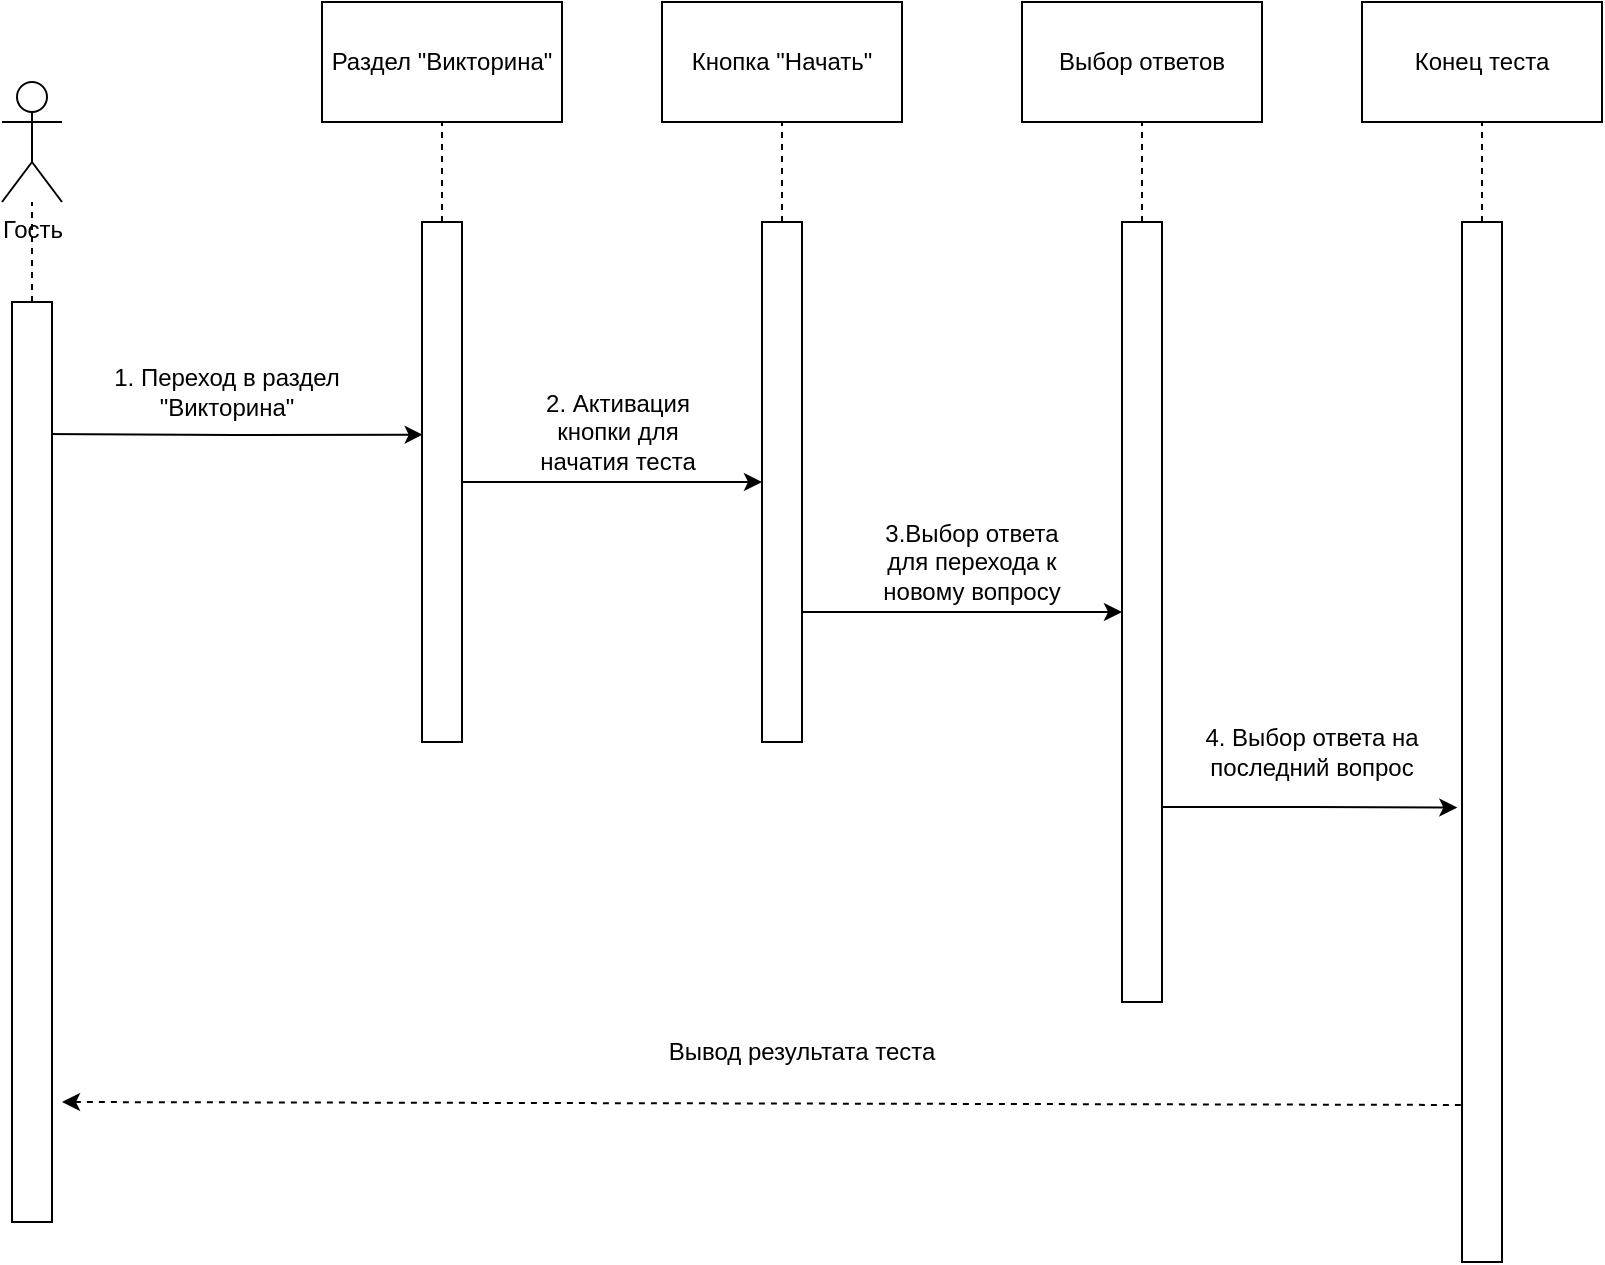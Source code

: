 <mxfile version="16.1.0" type="device" pages="2"><diagram name="Copy of Page-1" id="GB5lnBC2bkHafa7FPSnG"><mxGraphModel dx="1209" dy="662" grid="1" gridSize="10" guides="1" tooltips="1" connect="1" arrows="1" fold="1" page="1" pageScale="1" pageWidth="827" pageHeight="1169" math="0" shadow="0"><root><mxCell id="ceWN8ZSMYCGriRMDF4Xd-0"/><mxCell id="ceWN8ZSMYCGriRMDF4Xd-1" parent="ceWN8ZSMYCGriRMDF4Xd-0"/><mxCell id="o8_WIGjtR6UnV-Ii3ivs-0" value="Гость" style="shape=umlActor;verticalLabelPosition=bottom;verticalAlign=top;html=1;outlineConnect=0;" parent="ceWN8ZSMYCGriRMDF4Xd-1" vertex="1"><mxGeometry x="90" y="50" width="30" height="60" as="geometry"/></mxCell><mxCell id="o8_WIGjtR6UnV-Ii3ivs-4" style="edgeStyle=orthogonalEdgeStyle;rounded=0;orthogonalLoop=1;jettySize=auto;html=1;exitX=0.5;exitY=0;exitDx=0;exitDy=0;endArrow=none;endFill=0;dashed=1;" parent="ceWN8ZSMYCGriRMDF4Xd-1" source="o8_WIGjtR6UnV-Ii3ivs-2" target="o8_WIGjtR6UnV-Ii3ivs-0" edge="1"><mxGeometry relative="1" as="geometry"/></mxCell><mxCell id="o8_WIGjtR6UnV-Ii3ivs-7" style="edgeStyle=orthogonalEdgeStyle;rounded=0;orthogonalLoop=1;jettySize=auto;html=1;entryX=0.017;entryY=0.409;entryDx=0;entryDy=0;entryPerimeter=0;endArrow=classic;endFill=1;" parent="ceWN8ZSMYCGriRMDF4Xd-1" target="o8_WIGjtR6UnV-Ii3ivs-6" edge="1"><mxGeometry relative="1" as="geometry"><mxPoint x="110" y="226" as="sourcePoint"/></mxGeometry></mxCell><mxCell id="o8_WIGjtR6UnV-Ii3ivs-2" value="" style="rounded=0;whiteSpace=wrap;html=1;" parent="ceWN8ZSMYCGriRMDF4Xd-1" vertex="1"><mxGeometry x="95" y="160" width="20" height="460" as="geometry"/></mxCell><mxCell id="o8_WIGjtR6UnV-Ii3ivs-5" value="Раздел &quot;Викторина&quot;" style="rounded=0;whiteSpace=wrap;html=1;" parent="ceWN8ZSMYCGriRMDF4Xd-1" vertex="1"><mxGeometry x="250" y="10" width="120" height="60" as="geometry"/></mxCell><mxCell id="o8_WIGjtR6UnV-Ii3ivs-9" style="edgeStyle=orthogonalEdgeStyle;rounded=0;orthogonalLoop=1;jettySize=auto;html=1;exitX=0.5;exitY=0;exitDx=0;exitDy=0;entryX=0.5;entryY=1;entryDx=0;entryDy=0;endArrow=none;endFill=0;dashed=1;" parent="ceWN8ZSMYCGriRMDF4Xd-1" source="o8_WIGjtR6UnV-Ii3ivs-6" target="o8_WIGjtR6UnV-Ii3ivs-5" edge="1"><mxGeometry relative="1" as="geometry"/></mxCell><mxCell id="o8_WIGjtR6UnV-Ii3ivs-13" style="edgeStyle=orthogonalEdgeStyle;rounded=0;orthogonalLoop=1;jettySize=auto;html=1;exitX=1;exitY=0.5;exitDx=0;exitDy=0;endArrow=classic;endFill=1;entryX=0;entryY=0.5;entryDx=0;entryDy=0;" parent="ceWN8ZSMYCGriRMDF4Xd-1" source="o8_WIGjtR6UnV-Ii3ivs-6" target="o8_WIGjtR6UnV-Ii3ivs-12" edge="1"><mxGeometry relative="1" as="geometry"><mxPoint x="420" y="260" as="targetPoint"/></mxGeometry></mxCell><mxCell id="o8_WIGjtR6UnV-Ii3ivs-6" value="" style="rounded=0;whiteSpace=wrap;html=1;" parent="ceWN8ZSMYCGriRMDF4Xd-1" vertex="1"><mxGeometry x="300" y="120" width="20" height="260" as="geometry"/></mxCell><mxCell id="o8_WIGjtR6UnV-Ii3ivs-8" value="1. Переход в раздел &quot;Викторина&quot;" style="text;html=1;strokeColor=none;fillColor=none;align=center;verticalAlign=middle;whiteSpace=wrap;rounded=0;" parent="ceWN8ZSMYCGriRMDF4Xd-1" vertex="1"><mxGeometry x="115" y="190" width="175" height="30" as="geometry"/></mxCell><mxCell id="o8_WIGjtR6UnV-Ii3ivs-11" value="Кнопка &quot;Начать&quot;" style="rounded=0;whiteSpace=wrap;html=1;" parent="ceWN8ZSMYCGriRMDF4Xd-1" vertex="1"><mxGeometry x="420" y="10" width="120" height="60" as="geometry"/></mxCell><mxCell id="o8_WIGjtR6UnV-Ii3ivs-14" style="edgeStyle=orthogonalEdgeStyle;rounded=0;orthogonalLoop=1;jettySize=auto;html=1;exitX=0.5;exitY=0;exitDx=0;exitDy=0;entryX=0.5;entryY=1;entryDx=0;entryDy=0;dashed=1;endArrow=none;endFill=0;" parent="ceWN8ZSMYCGriRMDF4Xd-1" source="o8_WIGjtR6UnV-Ii3ivs-12" target="o8_WIGjtR6UnV-Ii3ivs-11" edge="1"><mxGeometry relative="1" as="geometry"/></mxCell><mxCell id="o8_WIGjtR6UnV-Ii3ivs-18" style="edgeStyle=orthogonalEdgeStyle;rounded=0;orthogonalLoop=1;jettySize=auto;html=1;exitX=1;exitY=0.75;exitDx=0;exitDy=0;entryX=0;entryY=0.5;entryDx=0;entryDy=0;endArrow=classic;endFill=1;" parent="ceWN8ZSMYCGriRMDF4Xd-1" source="o8_WIGjtR6UnV-Ii3ivs-12" target="o8_WIGjtR6UnV-Ii3ivs-17" edge="1"><mxGeometry relative="1" as="geometry"/></mxCell><mxCell id="o8_WIGjtR6UnV-Ii3ivs-12" value="" style="rounded=0;whiteSpace=wrap;html=1;" parent="ceWN8ZSMYCGriRMDF4Xd-1" vertex="1"><mxGeometry x="470" y="120" width="20" height="260" as="geometry"/></mxCell><mxCell id="o8_WIGjtR6UnV-Ii3ivs-15" value="2. Активация кнопки для начатия теста" style="text;html=1;strokeColor=none;fillColor=none;align=center;verticalAlign=middle;whiteSpace=wrap;rounded=0;" parent="ceWN8ZSMYCGriRMDF4Xd-1" vertex="1"><mxGeometry x="350" y="210" width="96" height="30" as="geometry"/></mxCell><mxCell id="o8_WIGjtR6UnV-Ii3ivs-16" value="Выбор ответов" style="rounded=0;whiteSpace=wrap;html=1;" parent="ceWN8ZSMYCGriRMDF4Xd-1" vertex="1"><mxGeometry x="600" y="10" width="120" height="60" as="geometry"/></mxCell><mxCell id="o8_WIGjtR6UnV-Ii3ivs-19" style="edgeStyle=orthogonalEdgeStyle;rounded=0;orthogonalLoop=1;jettySize=auto;html=1;exitX=0.5;exitY=0;exitDx=0;exitDy=0;entryX=0.5;entryY=1;entryDx=0;entryDy=0;endArrow=none;endFill=0;dashed=1;" parent="ceWN8ZSMYCGriRMDF4Xd-1" source="o8_WIGjtR6UnV-Ii3ivs-17" target="o8_WIGjtR6UnV-Ii3ivs-16" edge="1"><mxGeometry relative="1" as="geometry"/></mxCell><mxCell id="o8_WIGjtR6UnV-Ii3ivs-26" style="edgeStyle=orthogonalEdgeStyle;rounded=0;orthogonalLoop=1;jettySize=auto;html=1;exitX=1;exitY=0.75;exitDx=0;exitDy=0;entryX=-0.117;entryY=0.563;entryDx=0;entryDy=0;endArrow=classic;endFill=1;entryPerimeter=0;" parent="ceWN8ZSMYCGriRMDF4Xd-1" source="o8_WIGjtR6UnV-Ii3ivs-17" target="o8_WIGjtR6UnV-Ii3ivs-24" edge="1"><mxGeometry relative="1" as="geometry"/></mxCell><mxCell id="o8_WIGjtR6UnV-Ii3ivs-17" value="" style="rounded=0;whiteSpace=wrap;html=1;" parent="ceWN8ZSMYCGriRMDF4Xd-1" vertex="1"><mxGeometry x="650" y="120" width="20" height="390" as="geometry"/></mxCell><mxCell id="o8_WIGjtR6UnV-Ii3ivs-20" value="3.Выбор ответа для перехода к новому вопросу" style="text;html=1;strokeColor=none;fillColor=none;align=center;verticalAlign=middle;whiteSpace=wrap;rounded=0;" parent="ceWN8ZSMYCGriRMDF4Xd-1" vertex="1"><mxGeometry x="520" y="275" width="110" height="30" as="geometry"/></mxCell><mxCell id="o8_WIGjtR6UnV-Ii3ivs-23" value="Конец теста" style="rounded=0;whiteSpace=wrap;html=1;" parent="ceWN8ZSMYCGriRMDF4Xd-1" vertex="1"><mxGeometry x="770" y="10" width="120" height="60" as="geometry"/></mxCell><mxCell id="o8_WIGjtR6UnV-Ii3ivs-25" style="edgeStyle=orthogonalEdgeStyle;rounded=0;orthogonalLoop=1;jettySize=auto;html=1;exitX=0.5;exitY=0;exitDx=0;exitDy=0;entryX=0.5;entryY=1;entryDx=0;entryDy=0;dashed=1;endArrow=none;endFill=0;" parent="ceWN8ZSMYCGriRMDF4Xd-1" source="o8_WIGjtR6UnV-Ii3ivs-24" target="o8_WIGjtR6UnV-Ii3ivs-23" edge="1"><mxGeometry relative="1" as="geometry"/></mxCell><mxCell id="o8_WIGjtR6UnV-Ii3ivs-24" value="" style="rounded=0;whiteSpace=wrap;html=1;" parent="ceWN8ZSMYCGriRMDF4Xd-1" vertex="1"><mxGeometry x="820" y="120" width="20" height="520" as="geometry"/></mxCell><mxCell id="o8_WIGjtR6UnV-Ii3ivs-27" value="4. Выбор ответа на последний вопрос" style="text;html=1;strokeColor=none;fillColor=none;align=center;verticalAlign=middle;whiteSpace=wrap;rounded=0;" parent="ceWN8ZSMYCGriRMDF4Xd-1" vertex="1"><mxGeometry x="690" y="370" width="110" height="30" as="geometry"/></mxCell><mxCell id="o8_WIGjtR6UnV-Ii3ivs-29" value="" style="endArrow=classic;html=1;rounded=0;exitX=-0.028;exitY=0.849;exitDx=0;exitDy=0;exitPerimeter=0;dashed=1;" parent="ceWN8ZSMYCGriRMDF4Xd-1" source="o8_WIGjtR6UnV-Ii3ivs-24" edge="1"><mxGeometry width="50" height="50" relative="1" as="geometry"><mxPoint x="620" y="610" as="sourcePoint"/><mxPoint x="120" y="560" as="targetPoint"/></mxGeometry></mxCell><mxCell id="o8_WIGjtR6UnV-Ii3ivs-30" value="Вывод результата теста" style="text;html=1;strokeColor=none;fillColor=none;align=center;verticalAlign=middle;whiteSpace=wrap;rounded=0;" parent="ceWN8ZSMYCGriRMDF4Xd-1" vertex="1"><mxGeometry x="410" y="520" width="160" height="30" as="geometry"/></mxCell></root></mxGraphModel></diagram><diagram id="kmy9yxel_4FDcAZKTfXE" name="Page-2"><mxGraphModel dx="1209" dy="662" grid="1" gridSize="10" guides="1" tooltips="1" connect="1" arrows="1" fold="1" page="1" pageScale="1" pageWidth="827" pageHeight="1169" math="0" shadow="0"><root><mxCell id="hFy8FRXjXrvyEbrmNTjq-0"/><mxCell id="hFy8FRXjXrvyEbrmNTjq-1" parent="hFy8FRXjXrvyEbrmNTjq-0"/></root></mxGraphModel></diagram></mxfile>